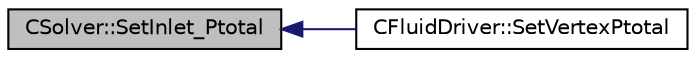 digraph "CSolver::SetInlet_Ptotal"
{
  edge [fontname="Helvetica",fontsize="10",labelfontname="Helvetica",labelfontsize="10"];
  node [fontname="Helvetica",fontsize="10",shape=record];
  rankdir="LR";
  Node4563 [label="CSolver::SetInlet_Ptotal",height=0.2,width=0.4,color="black", fillcolor="grey75", style="filled", fontcolor="black"];
  Node4563 -> Node4564 [dir="back",color="midnightblue",fontsize="10",style="solid",fontname="Helvetica"];
  Node4564 [label="CFluidDriver::SetVertexPtotal",height=0.2,width=0.4,color="black", fillcolor="white", style="filled",URL="$class_c_fluid_driver.html#a2b7140234675d4764b5f680440758ea5",tooltip="Set the total pressure of a vertex on a specified inlet marker. "];
}
